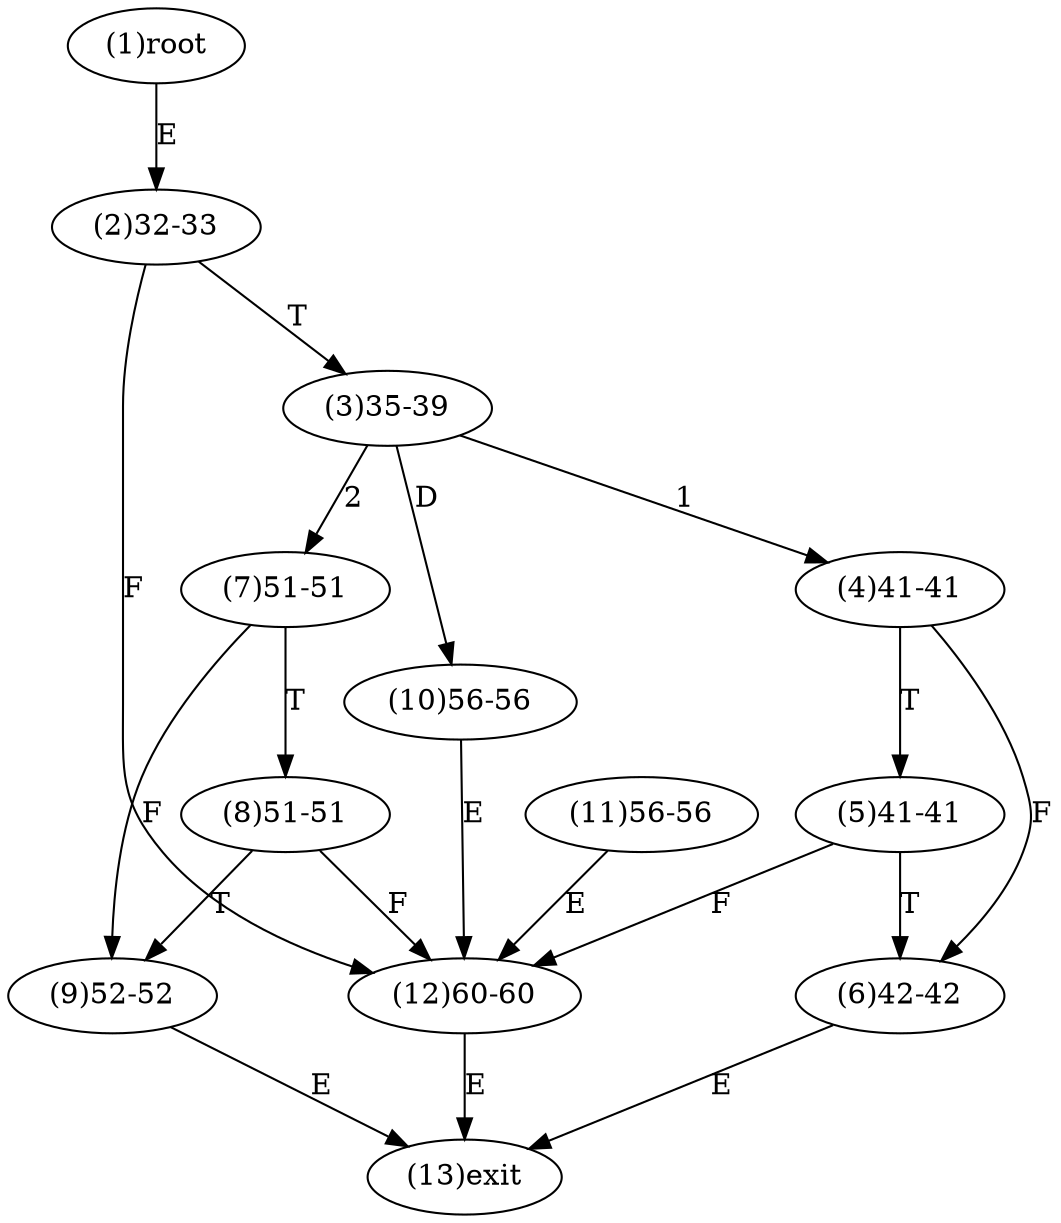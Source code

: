 digraph "" { 
1[ label="(1)root"];
2[ label="(2)32-33"];
3[ label="(3)35-39"];
4[ label="(4)41-41"];
5[ label="(5)41-41"];
6[ label="(6)42-42"];
7[ label="(7)51-51"];
8[ label="(8)51-51"];
9[ label="(9)52-52"];
10[ label="(10)56-56"];
11[ label="(11)56-56"];
12[ label="(12)60-60"];
13[ label="(13)exit"];
1->2[ label="E"];
2->12[ label="F"];
2->3[ label="T"];
3->4[ label="1"];
3->7[ label="2"];
3->10[ label="D"];
4->6[ label="F"];
4->5[ label="T"];
5->12[ label="F"];
5->6[ label="T"];
6->13[ label="E"];
7->9[ label="F"];
7->8[ label="T"];
8->12[ label="F"];
8->9[ label="T"];
9->13[ label="E"];
10->12[ label="E"];
11->12[ label="E"];
12->13[ label="E"];
}